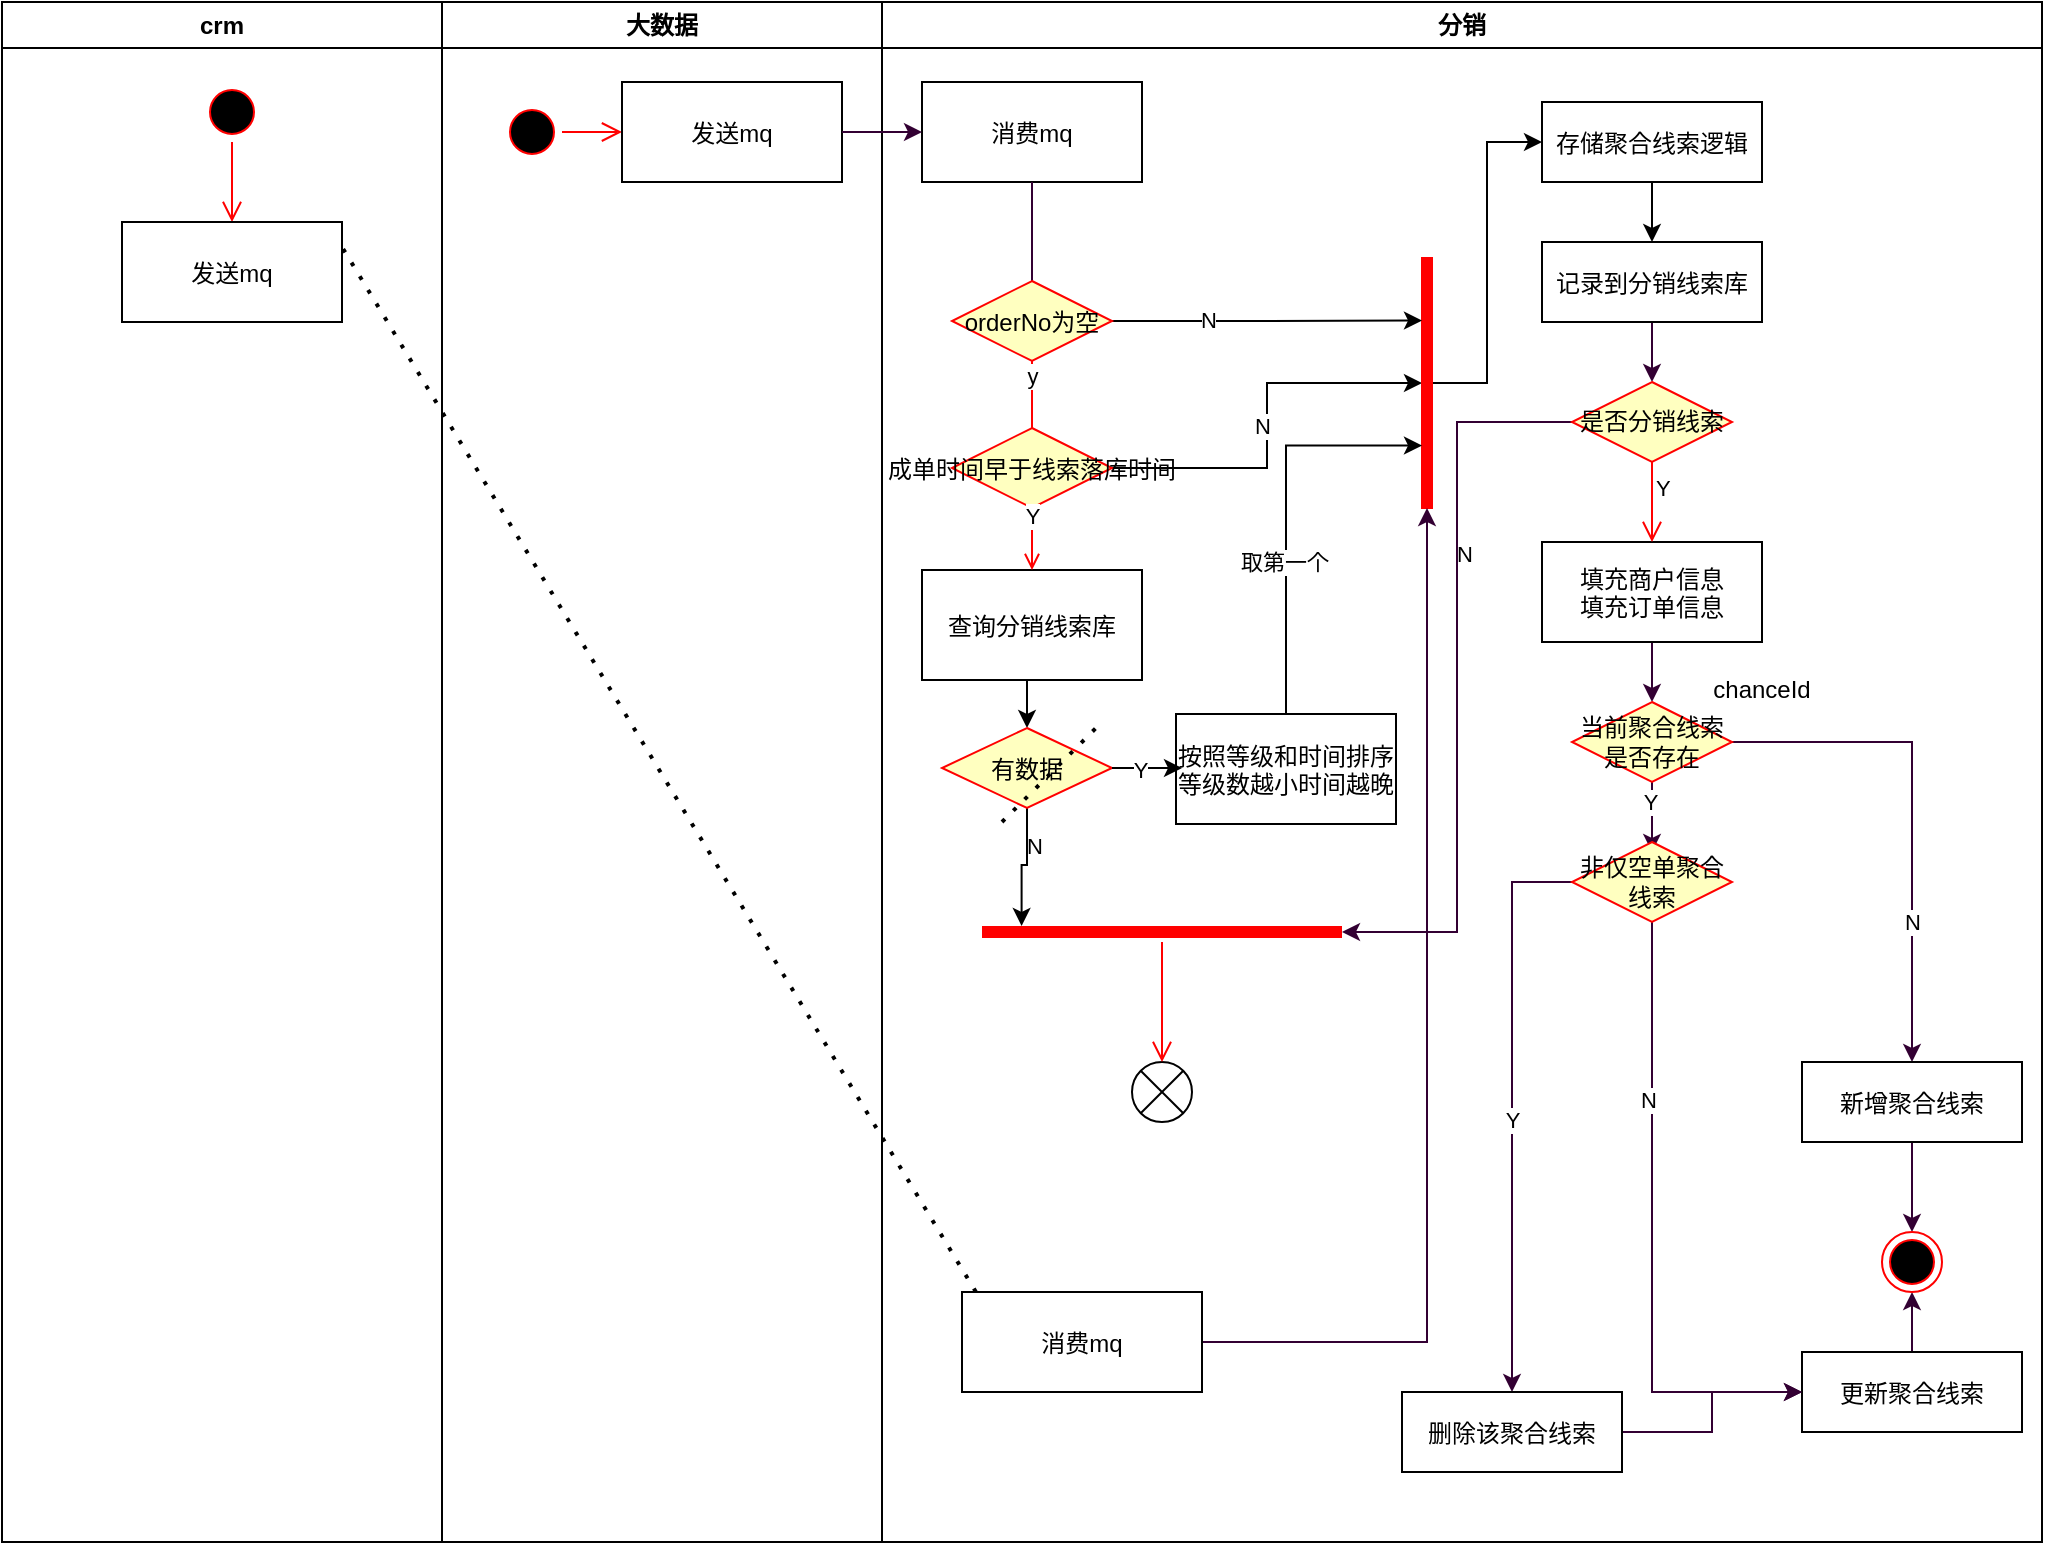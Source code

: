 <mxfile version="13.11.0" type="github">
  <diagram name="Page-1" id="e7e014a7-5840-1c2e-5031-d8a46d1fe8dd">
    <mxGraphModel dx="2595" dy="826" grid="1" gridSize="10" guides="1" tooltips="1" connect="1" arrows="1" fold="1" page="1" pageScale="1" pageWidth="1169" pageHeight="826" background="#ffffff" math="0" shadow="0">
      <root>
        <mxCell id="0" />
        <mxCell id="1" parent="0" />
        <mxCell id="2" value="大数据" style="swimlane;whiteSpace=wrap" parent="1" vertex="1">
          <mxGeometry x="-240" y="30" width="220" height="770" as="geometry" />
        </mxCell>
        <mxCell id="5" value="" style="ellipse;shape=startState;fillColor=#000000;strokeColor=#ff0000;" parent="2" vertex="1">
          <mxGeometry x="30" y="50" width="30" height="30" as="geometry" />
        </mxCell>
        <mxCell id="6" value="" style="edgeStyle=elbowEdgeStyle;elbow=horizontal;verticalAlign=bottom;endArrow=open;endSize=8;strokeColor=#FF0000;endFill=1;rounded=0" parent="2" source="5" target="7" edge="1">
          <mxGeometry x="100" y="40" as="geometry">
            <mxPoint x="115" y="110" as="targetPoint" />
          </mxGeometry>
        </mxCell>
        <mxCell id="7" value="发送mq" style="" parent="2" vertex="1">
          <mxGeometry x="90" y="40" width="110" height="50" as="geometry" />
        </mxCell>
        <mxCell id="3" value="分销" style="swimlane;whiteSpace=wrap" parent="1" vertex="1">
          <mxGeometry x="-20" y="30" width="580" height="770" as="geometry" />
        </mxCell>
        <mxCell id="15" value="消费mq" style="" parent="3" vertex="1">
          <mxGeometry x="20" y="40" width="110" height="50" as="geometry" />
        </mxCell>
        <mxCell id="17" value="" style="endArrow=open;endFill=1;rounded=0;strokeColor=#330033;" parent="3" source="15" edge="1">
          <mxGeometry relative="1" as="geometry">
            <mxPoint x="75" y="150" as="targetPoint" />
          </mxGeometry>
        </mxCell>
        <mxCell id="RNQjlOjtb23uOWgR5h3p-50" style="edgeStyle=orthogonalEdgeStyle;rounded=0;orthogonalLoop=1;jettySize=auto;html=1;exitX=0.5;exitY=1;exitDx=0;exitDy=0;entryX=0.5;entryY=0;entryDx=0;entryDy=0;" edge="1" parent="3" source="18" target="RNQjlOjtb23uOWgR5h3p-47">
          <mxGeometry relative="1" as="geometry" />
        </mxCell>
        <mxCell id="18" value="查询分销线索库" style="" parent="3" vertex="1">
          <mxGeometry x="20" y="284" width="110" height="55" as="geometry" />
        </mxCell>
        <mxCell id="19" value="" style="endArrow=open;strokeColor=#FF0000;endFill=1;rounded=0;exitX=0.5;exitY=1;exitDx=0;exitDy=0;" parent="3" source="RNQjlOjtb23uOWgR5h3p-42" edge="1">
          <mxGeometry relative="1" as="geometry">
            <mxPoint x="75" y="200" as="sourcePoint" />
            <mxPoint x="75" y="230" as="targetPoint" />
          </mxGeometry>
        </mxCell>
        <mxCell id="RNQjlOjtb23uOWgR5h3p-43" value="y" style="edgeLabel;html=1;align=center;verticalAlign=middle;resizable=0;points=[];" vertex="1" connectable="0" parent="19">
          <mxGeometry x="-0.726" relative="1" as="geometry">
            <mxPoint as="offset" />
          </mxGeometry>
        </mxCell>
        <mxCell id="RNQjlOjtb23uOWgR5h3p-64" style="edgeStyle=orthogonalEdgeStyle;rounded=0;orthogonalLoop=1;jettySize=auto;html=1;entryX=0;entryY=0.5;entryDx=0;entryDy=0;" edge="1" parent="3" source="21" target="34">
          <mxGeometry relative="1" as="geometry" />
        </mxCell>
        <mxCell id="RNQjlOjtb23uOWgR5h3p-152" value="N" style="edgeLabel;html=1;align=center;verticalAlign=middle;resizable=0;points=[];" vertex="1" connectable="0" parent="RNQjlOjtb23uOWgR5h3p-64">
          <mxGeometry x="0.008" y="4" relative="1" as="geometry">
            <mxPoint x="1" y="1" as="offset" />
          </mxGeometry>
        </mxCell>
        <mxCell id="21" value="成单时间早于线索落库时间" style="rhombus;fillColor=#ffffc0;strokeColor=#ff0000;" parent="3" vertex="1">
          <mxGeometry x="35" y="213" width="80" height="40" as="geometry" />
        </mxCell>
        <mxCell id="RNQjlOjtb23uOWgR5h3p-75" style="edgeStyle=orthogonalEdgeStyle;rounded=0;orthogonalLoop=1;jettySize=auto;html=1;entryX=0;entryY=0.5;entryDx=0;entryDy=0;" edge="1" parent="3" source="34" target="RNQjlOjtb23uOWgR5h3p-71">
          <mxGeometry relative="1" as="geometry" />
        </mxCell>
        <mxCell id="34" value="" style="whiteSpace=wrap;strokeColor=#FF0000;fillColor=#FF0000" parent="3" vertex="1">
          <mxGeometry x="270" y="128" width="5" height="125" as="geometry" />
        </mxCell>
        <mxCell id="RNQjlOjtb23uOWgR5h3p-57" style="edgeStyle=orthogonalEdgeStyle;rounded=0;orthogonalLoop=1;jettySize=auto;html=1;exitX=1;exitY=0.5;exitDx=0;exitDy=0;entryX=0;entryY=0.25;entryDx=0;entryDy=0;" edge="1" parent="3" source="RNQjlOjtb23uOWgR5h3p-42" target="34">
          <mxGeometry relative="1" as="geometry">
            <mxPoint x="245" y="161" as="targetPoint" />
          </mxGeometry>
        </mxCell>
        <mxCell id="RNQjlOjtb23uOWgR5h3p-58" value="N" style="edgeLabel;html=1;align=center;verticalAlign=middle;resizable=0;points=[];" vertex="1" connectable="0" parent="RNQjlOjtb23uOWgR5h3p-57">
          <mxGeometry x="-0.385" y="1" relative="1" as="geometry">
            <mxPoint as="offset" />
          </mxGeometry>
        </mxCell>
        <mxCell id="RNQjlOjtb23uOWgR5h3p-42" value="orderNo为空" style="rhombus;fillColor=#ffffc0;strokeColor=#ff0000;" vertex="1" parent="3">
          <mxGeometry x="35" y="139.5" width="80" height="40" as="geometry" />
        </mxCell>
        <mxCell id="RNQjlOjtb23uOWgR5h3p-45" value="" style="endArrow=open;strokeColor=#FF0000;endFill=1;rounded=0;exitX=0.5;exitY=1;exitDx=0;exitDy=0;entryX=0.5;entryY=0;entryDx=0;entryDy=0;" edge="1" parent="3" source="21" target="18">
          <mxGeometry relative="1" as="geometry">
            <mxPoint x="74.71" y="277.5" as="sourcePoint" />
            <mxPoint x="75" y="310" as="targetPoint" />
          </mxGeometry>
        </mxCell>
        <mxCell id="RNQjlOjtb23uOWgR5h3p-46" value="Y" style="edgeLabel;html=1;align=center;verticalAlign=middle;resizable=0;points=[];" vertex="1" connectable="0" parent="RNQjlOjtb23uOWgR5h3p-45">
          <mxGeometry x="-0.726" relative="1" as="geometry">
            <mxPoint as="offset" />
          </mxGeometry>
        </mxCell>
        <mxCell id="RNQjlOjtb23uOWgR5h3p-49" style="edgeStyle=orthogonalEdgeStyle;rounded=0;orthogonalLoop=1;jettySize=auto;html=1;exitX=0.5;exitY=1;exitDx=0;exitDy=0;entryX=0.11;entryY=0.2;entryDx=0;entryDy=0;entryPerimeter=0;" edge="1" parent="3" source="RNQjlOjtb23uOWgR5h3p-47" target="RNQjlOjtb23uOWgR5h3p-119">
          <mxGeometry relative="1" as="geometry">
            <mxPoint x="75" y="460" as="targetPoint" />
          </mxGeometry>
        </mxCell>
        <mxCell id="RNQjlOjtb23uOWgR5h3p-52" value="N" style="edgeLabel;html=1;align=center;verticalAlign=middle;resizable=0;points=[];" vertex="1" connectable="0" parent="RNQjlOjtb23uOWgR5h3p-49">
          <mxGeometry x="-0.396" y="3" relative="1" as="geometry">
            <mxPoint as="offset" />
          </mxGeometry>
        </mxCell>
        <mxCell id="RNQjlOjtb23uOWgR5h3p-47" value="有数据" style="rhombus;fillColor=#ffffc0;strokeColor=#ff0000;" vertex="1" parent="3">
          <mxGeometry x="30" y="363" width="85" height="40" as="geometry" />
        </mxCell>
        <mxCell id="RNQjlOjtb23uOWgR5h3p-56" style="edgeStyle=orthogonalEdgeStyle;rounded=0;orthogonalLoop=1;jettySize=auto;html=1;exitX=0.5;exitY=0;exitDx=0;exitDy=0;entryX=0;entryY=0.75;entryDx=0;entryDy=0;" edge="1" parent="3" source="RNQjlOjtb23uOWgR5h3p-55" target="34">
          <mxGeometry relative="1" as="geometry">
            <mxPoint x="230" y="240" as="targetPoint" />
          </mxGeometry>
        </mxCell>
        <mxCell id="RNQjlOjtb23uOWgR5h3p-60" value="取第一个" style="edgeLabel;html=1;align=center;verticalAlign=middle;resizable=0;points=[];" vertex="1" connectable="0" parent="RNQjlOjtb23uOWgR5h3p-56">
          <mxGeometry x="-0.566" y="1" relative="1" as="geometry">
            <mxPoint y="-32" as="offset" />
          </mxGeometry>
        </mxCell>
        <mxCell id="RNQjlOjtb23uOWgR5h3p-55" value="按照等级和时间排序&#xa;等级数越小时间越晚" style="" vertex="1" parent="3">
          <mxGeometry x="147" y="356" width="110" height="55" as="geometry" />
        </mxCell>
        <mxCell id="RNQjlOjtb23uOWgR5h3p-53" style="edgeStyle=orthogonalEdgeStyle;rounded=0;orthogonalLoop=1;jettySize=auto;html=1;exitX=1;exitY=0.5;exitDx=0;exitDy=0;" edge="1" parent="3" source="RNQjlOjtb23uOWgR5h3p-47">
          <mxGeometry relative="1" as="geometry">
            <mxPoint x="150" y="383" as="targetPoint" />
          </mxGeometry>
        </mxCell>
        <mxCell id="RNQjlOjtb23uOWgR5h3p-54" value="Y" style="edgeLabel;html=1;align=center;verticalAlign=middle;resizable=0;points=[];" vertex="1" connectable="0" parent="RNQjlOjtb23uOWgR5h3p-53">
          <mxGeometry x="-0.223" y="-1" relative="1" as="geometry">
            <mxPoint as="offset" />
          </mxGeometry>
        </mxCell>
        <mxCell id="RNQjlOjtb23uOWgR5h3p-76" style="edgeStyle=orthogonalEdgeStyle;rounded=0;orthogonalLoop=1;jettySize=auto;html=1;exitX=0.5;exitY=1;exitDx=0;exitDy=0;entryX=0.5;entryY=0;entryDx=0;entryDy=0;" edge="1" parent="3" source="RNQjlOjtb23uOWgR5h3p-71" target="RNQjlOjtb23uOWgR5h3p-73">
          <mxGeometry relative="1" as="geometry" />
        </mxCell>
        <mxCell id="RNQjlOjtb23uOWgR5h3p-71" value="存储聚合线索逻辑" style="" vertex="1" parent="3">
          <mxGeometry x="330" y="50" width="110" height="40" as="geometry" />
        </mxCell>
        <mxCell id="RNQjlOjtb23uOWgR5h3p-118" style="edgeStyle=orthogonalEdgeStyle;rounded=0;orthogonalLoop=1;jettySize=auto;html=1;exitX=0.5;exitY=1;exitDx=0;exitDy=0;entryX=0.5;entryY=0;entryDx=0;entryDy=0;strokeColor=#330033;" edge="1" parent="3" source="RNQjlOjtb23uOWgR5h3p-73" target="RNQjlOjtb23uOWgR5h3p-113">
          <mxGeometry relative="1" as="geometry" />
        </mxCell>
        <mxCell id="RNQjlOjtb23uOWgR5h3p-73" value="记录到分销线索库" style="" vertex="1" parent="3">
          <mxGeometry x="330" y="120" width="110" height="40" as="geometry" />
        </mxCell>
        <mxCell id="RNQjlOjtb23uOWgR5h3p-127" style="edgeStyle=orthogonalEdgeStyle;rounded=0;orthogonalLoop=1;jettySize=auto;html=1;entryX=0.5;entryY=0;entryDx=0;entryDy=0;strokeColor=#330033;" edge="1" parent="3" source="RNQjlOjtb23uOWgR5h3p-72" target="RNQjlOjtb23uOWgR5h3p-123">
          <mxGeometry relative="1" as="geometry" />
        </mxCell>
        <mxCell id="RNQjlOjtb23uOWgR5h3p-72" value="填充商户信息&#xa;填充订单信息" style="" vertex="1" parent="3">
          <mxGeometry x="330" y="270" width="110" height="50" as="geometry" />
        </mxCell>
        <mxCell id="RNQjlOjtb23uOWgR5h3p-74" value="" style="shape=sumEllipse;perimeter=ellipsePerimeter;whiteSpace=wrap;html=1;backgroundOutline=1;direction=south;" vertex="1" parent="3">
          <mxGeometry x="125" y="530" width="30" height="30" as="geometry" />
        </mxCell>
        <mxCell id="RNQjlOjtb23uOWgR5h3p-139" style="edgeStyle=orthogonalEdgeStyle;rounded=0;orthogonalLoop=1;jettySize=auto;html=1;exitX=0.5;exitY=0;exitDx=0;exitDy=0;entryX=0.5;entryY=1;entryDx=0;entryDy=0;strokeColor=#330033;" edge="1" parent="3" source="RNQjlOjtb23uOWgR5h3p-110" target="RNQjlOjtb23uOWgR5h3p-136">
          <mxGeometry relative="1" as="geometry" />
        </mxCell>
        <mxCell id="RNQjlOjtb23uOWgR5h3p-110" value="更新聚合线索" style="" vertex="1" parent="3">
          <mxGeometry x="460" y="675" width="110" height="40" as="geometry" />
        </mxCell>
        <mxCell id="RNQjlOjtb23uOWgR5h3p-121" style="edgeStyle=orthogonalEdgeStyle;rounded=0;orthogonalLoop=1;jettySize=auto;html=1;exitX=0;exitY=0.5;exitDx=0;exitDy=0;entryX=1;entryY=0.5;entryDx=0;entryDy=0;entryPerimeter=0;strokeColor=#330033;" edge="1" parent="3" source="RNQjlOjtb23uOWgR5h3p-113" target="RNQjlOjtb23uOWgR5h3p-119">
          <mxGeometry relative="1" as="geometry" />
        </mxCell>
        <mxCell id="RNQjlOjtb23uOWgR5h3p-122" value="N" style="edgeLabel;html=1;align=center;verticalAlign=middle;resizable=0;points=[];" vertex="1" connectable="0" parent="RNQjlOjtb23uOWgR5h3p-121">
          <mxGeometry x="-0.334" y="3" relative="1" as="geometry">
            <mxPoint as="offset" />
          </mxGeometry>
        </mxCell>
        <mxCell id="RNQjlOjtb23uOWgR5h3p-113" value="是否分销线索" style="rhombus;whiteSpace=wrap;html=1;fillColor=#ffffc0;strokeColor=#ff0000;" vertex="1" parent="3">
          <mxGeometry x="345" y="190" width="80" height="40" as="geometry" />
        </mxCell>
        <mxCell id="RNQjlOjtb23uOWgR5h3p-115" value="Y" style="edgeStyle=orthogonalEdgeStyle;html=1;align=left;verticalAlign=top;endArrow=open;endSize=8;strokeColor=#ff0000;entryX=0.5;entryY=0;entryDx=0;entryDy=0;" edge="1" source="RNQjlOjtb23uOWgR5h3p-113" parent="3" target="RNQjlOjtb23uOWgR5h3p-72">
          <mxGeometry x="-1" relative="1" as="geometry">
            <mxPoint x="480" y="280" as="targetPoint" />
          </mxGeometry>
        </mxCell>
        <mxCell id="RNQjlOjtb23uOWgR5h3p-119" value="" style="shape=line;html=1;strokeWidth=6;strokeColor=#ff0000;" vertex="1" parent="3">
          <mxGeometry x="50" y="460" width="180" height="10" as="geometry" />
        </mxCell>
        <mxCell id="RNQjlOjtb23uOWgR5h3p-120" value="" style="edgeStyle=orthogonalEdgeStyle;html=1;verticalAlign=bottom;endArrow=open;endSize=8;strokeColor=#ff0000;" edge="1" source="RNQjlOjtb23uOWgR5h3p-119" parent="3">
          <mxGeometry relative="1" as="geometry">
            <mxPoint x="140" y="530" as="targetPoint" />
          </mxGeometry>
        </mxCell>
        <mxCell id="RNQjlOjtb23uOWgR5h3p-128" style="edgeStyle=orthogonalEdgeStyle;rounded=0;orthogonalLoop=1;jettySize=auto;html=1;exitX=0.5;exitY=1;exitDx=0;exitDy=0;entryX=0.5;entryY=0;entryDx=0;entryDy=0;strokeColor=#330033;" edge="1" parent="3" source="RNQjlOjtb23uOWgR5h3p-123">
          <mxGeometry relative="1" as="geometry">
            <mxPoint x="385" y="425" as="targetPoint" />
          </mxGeometry>
        </mxCell>
        <mxCell id="RNQjlOjtb23uOWgR5h3p-131" value="Y" style="edgeLabel;html=1;align=center;verticalAlign=middle;resizable=0;points=[];" vertex="1" connectable="0" parent="RNQjlOjtb23uOWgR5h3p-128">
          <mxGeometry x="-0.429" y="-1" relative="1" as="geometry">
            <mxPoint as="offset" />
          </mxGeometry>
        </mxCell>
        <mxCell id="RNQjlOjtb23uOWgR5h3p-133" style="edgeStyle=orthogonalEdgeStyle;rounded=0;orthogonalLoop=1;jettySize=auto;html=1;exitX=1;exitY=0.5;exitDx=0;exitDy=0;strokeColor=#330033;" edge="1" parent="3" source="RNQjlOjtb23uOWgR5h3p-123" target="RNQjlOjtb23uOWgR5h3p-132">
          <mxGeometry relative="1" as="geometry" />
        </mxCell>
        <mxCell id="RNQjlOjtb23uOWgR5h3p-134" value="N" style="edgeLabel;html=1;align=center;verticalAlign=middle;resizable=0;points=[];" vertex="1" connectable="0" parent="RNQjlOjtb23uOWgR5h3p-133">
          <mxGeometry x="0.434" relative="1" as="geometry">
            <mxPoint as="offset" />
          </mxGeometry>
        </mxCell>
        <mxCell id="RNQjlOjtb23uOWgR5h3p-123" value="当前聚合线索是否存在" style="rhombus;whiteSpace=wrap;html=1;fillColor=#ffffc0;strokeColor=#ff0000;" vertex="1" parent="3">
          <mxGeometry x="345" y="350" width="80" height="40" as="geometry" />
        </mxCell>
        <mxCell id="RNQjlOjtb23uOWgR5h3p-125" value="chanceId" style="text;html=1;strokeColor=none;fillColor=none;align=center;verticalAlign=middle;whiteSpace=wrap;rounded=0;" vertex="1" parent="3">
          <mxGeometry x="420" y="333.5" width="40" height="20" as="geometry" />
        </mxCell>
        <mxCell id="RNQjlOjtb23uOWgR5h3p-138" style="edgeStyle=orthogonalEdgeStyle;rounded=0;orthogonalLoop=1;jettySize=auto;html=1;exitX=0.5;exitY=1;exitDx=0;exitDy=0;entryX=0.5;entryY=0;entryDx=0;entryDy=0;strokeColor=#330033;" edge="1" parent="3" source="RNQjlOjtb23uOWgR5h3p-132" target="RNQjlOjtb23uOWgR5h3p-136">
          <mxGeometry relative="1" as="geometry" />
        </mxCell>
        <mxCell id="RNQjlOjtb23uOWgR5h3p-132" value="新增聚合线索" style="" vertex="1" parent="3">
          <mxGeometry x="460" y="530" width="110" height="40" as="geometry" />
        </mxCell>
        <mxCell id="RNQjlOjtb23uOWgR5h3p-136" value="" style="ellipse;html=1;shape=endState;fillColor=#000000;strokeColor=#ff0000;" vertex="1" parent="3">
          <mxGeometry x="500" y="615" width="30" height="30" as="geometry" />
        </mxCell>
        <mxCell id="RNQjlOjtb23uOWgR5h3p-141" style="edgeStyle=orthogonalEdgeStyle;rounded=0;orthogonalLoop=1;jettySize=auto;html=1;exitX=1;exitY=0.5;exitDx=0;exitDy=0;entryX=0.5;entryY=1;entryDx=0;entryDy=0;strokeColor=#330033;" edge="1" parent="3" source="RNQjlOjtb23uOWgR5h3p-140" target="34">
          <mxGeometry relative="1" as="geometry" />
        </mxCell>
        <mxCell id="RNQjlOjtb23uOWgR5h3p-140" value="消费mq" style="" vertex="1" parent="3">
          <mxGeometry x="40" y="645" width="120" height="50" as="geometry" />
        </mxCell>
        <mxCell id="RNQjlOjtb23uOWgR5h3p-147" style="edgeStyle=orthogonalEdgeStyle;rounded=0;orthogonalLoop=1;jettySize=auto;html=1;exitX=0;exitY=0.5;exitDx=0;exitDy=0;entryX=0.5;entryY=0;entryDx=0;entryDy=0;strokeColor=#330033;" edge="1" parent="3" source="RNQjlOjtb23uOWgR5h3p-143" target="RNQjlOjtb23uOWgR5h3p-144">
          <mxGeometry relative="1" as="geometry" />
        </mxCell>
        <mxCell id="RNQjlOjtb23uOWgR5h3p-148" value="Y" style="edgeLabel;html=1;align=center;verticalAlign=middle;resizable=0;points=[];" vertex="1" connectable="0" parent="RNQjlOjtb23uOWgR5h3p-147">
          <mxGeometry x="0.043" relative="1" as="geometry">
            <mxPoint as="offset" />
          </mxGeometry>
        </mxCell>
        <mxCell id="RNQjlOjtb23uOWgR5h3p-149" style="edgeStyle=orthogonalEdgeStyle;rounded=0;orthogonalLoop=1;jettySize=auto;html=1;exitX=0.5;exitY=1;exitDx=0;exitDy=0;entryX=0;entryY=0.5;entryDx=0;entryDy=0;strokeColor=#330033;" edge="1" parent="3" source="RNQjlOjtb23uOWgR5h3p-143" target="RNQjlOjtb23uOWgR5h3p-110">
          <mxGeometry relative="1" as="geometry" />
        </mxCell>
        <mxCell id="RNQjlOjtb23uOWgR5h3p-150" value="N" style="edgeLabel;html=1;align=center;verticalAlign=middle;resizable=0;points=[];" vertex="1" connectable="0" parent="RNQjlOjtb23uOWgR5h3p-149">
          <mxGeometry x="-0.426" y="-2" relative="1" as="geometry">
            <mxPoint as="offset" />
          </mxGeometry>
        </mxCell>
        <mxCell id="RNQjlOjtb23uOWgR5h3p-143" value="非仅空单聚合线索" style="rhombus;whiteSpace=wrap;html=1;fillColor=#ffffc0;strokeColor=#ff0000;" vertex="1" parent="3">
          <mxGeometry x="345" y="420" width="80" height="40" as="geometry" />
        </mxCell>
        <mxCell id="RNQjlOjtb23uOWgR5h3p-146" style="edgeStyle=orthogonalEdgeStyle;rounded=0;orthogonalLoop=1;jettySize=auto;html=1;exitX=1;exitY=0.5;exitDx=0;exitDy=0;entryX=0;entryY=0.5;entryDx=0;entryDy=0;strokeColor=#330033;" edge="1" parent="3" source="RNQjlOjtb23uOWgR5h3p-144" target="RNQjlOjtb23uOWgR5h3p-110">
          <mxGeometry relative="1" as="geometry" />
        </mxCell>
        <mxCell id="RNQjlOjtb23uOWgR5h3p-144" value="删除该聚合线索" style="" vertex="1" parent="3">
          <mxGeometry x="260" y="695" width="110" height="40" as="geometry" />
        </mxCell>
        <mxCell id="RNQjlOjtb23uOWgR5h3p-65" value="crm" style="swimlane;whiteSpace=wrap" vertex="1" parent="1">
          <mxGeometry x="-460" y="30" width="220" height="770" as="geometry" />
        </mxCell>
        <mxCell id="RNQjlOjtb23uOWgR5h3p-66" value="" style="ellipse;shape=startState;fillColor=#000000;strokeColor=#ff0000;" vertex="1" parent="RNQjlOjtb23uOWgR5h3p-65">
          <mxGeometry x="100" y="40" width="30" height="30" as="geometry" />
        </mxCell>
        <mxCell id="RNQjlOjtb23uOWgR5h3p-67" value="" style="edgeStyle=elbowEdgeStyle;elbow=horizontal;verticalAlign=bottom;endArrow=open;endSize=8;strokeColor=#FF0000;endFill=1;rounded=0" edge="1" parent="RNQjlOjtb23uOWgR5h3p-65" source="RNQjlOjtb23uOWgR5h3p-66" target="RNQjlOjtb23uOWgR5h3p-68">
          <mxGeometry x="100" y="40" as="geometry">
            <mxPoint x="115" y="110" as="targetPoint" />
          </mxGeometry>
        </mxCell>
        <mxCell id="RNQjlOjtb23uOWgR5h3p-68" value="发送mq" style="" vertex="1" parent="RNQjlOjtb23uOWgR5h3p-65">
          <mxGeometry x="60" y="110" width="110" height="50" as="geometry" />
        </mxCell>
        <mxCell id="RNQjlOjtb23uOWgR5h3p-153" value="" style="endArrow=none;dashed=1;html=1;dashPattern=1 3;strokeWidth=2;" edge="1" parent="1">
          <mxGeometry width="50" height="50" relative="1" as="geometry">
            <mxPoint x="40" y="440" as="sourcePoint" />
            <mxPoint x="90" y="390" as="targetPoint" />
          </mxGeometry>
        </mxCell>
        <mxCell id="RNQjlOjtb23uOWgR5h3p-154" value="" style="endArrow=none;dashed=1;html=1;dashPattern=1 3;strokeWidth=2;entryX=1;entryY=0.25;entryDx=0;entryDy=0;exitX=0.058;exitY=0;exitDx=0;exitDy=0;exitPerimeter=0;" edge="1" parent="1" source="RNQjlOjtb23uOWgR5h3p-140" target="RNQjlOjtb23uOWgR5h3p-68">
          <mxGeometry width="50" height="50" relative="1" as="geometry">
            <mxPoint x="-290" y="210" as="sourcePoint" />
            <mxPoint x="-240" y="160" as="targetPoint" />
          </mxGeometry>
        </mxCell>
        <mxCell id="RNQjlOjtb23uOWgR5h3p-155" style="edgeStyle=orthogonalEdgeStyle;rounded=0;orthogonalLoop=1;jettySize=auto;html=1;exitX=1;exitY=0.5;exitDx=0;exitDy=0;entryX=0;entryY=0.5;entryDx=0;entryDy=0;strokeColor=#330033;" edge="1" parent="1" source="7" target="15">
          <mxGeometry relative="1" as="geometry" />
        </mxCell>
      </root>
    </mxGraphModel>
  </diagram>
</mxfile>
